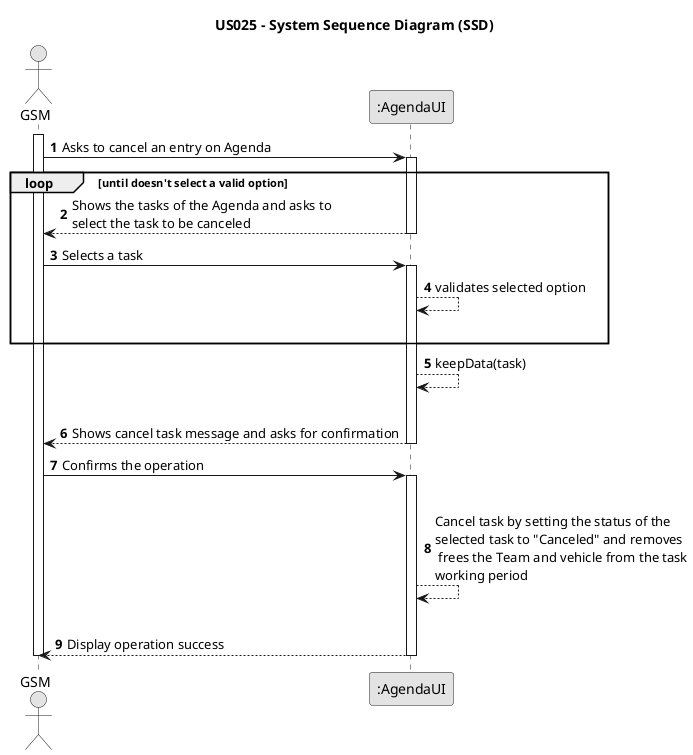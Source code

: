 @startuml
skinparam monochrome true
skinparam packageStyle rectangle
skinparam shadowing false

title US025 - System Sequence Diagram (SSD)

autonumber

actor "GSM" as GSM
participant ":AgendaUI" as UI


activate GSM

    GSM -> UI : Asks to cancel an entry on Agenda

    activate UI
        loop until doesn't select a valid option
        UI --> GSM : Shows the tasks of the Agenda and asks to\nselect the task to be canceled
    deactivate UI

    GSM -> UI : Selects a task
    activate UI
    UI --> UI : validates selected option
        |||
        end

        UI --> UI : keepData(task)
        |||

        UI --> GSM : Shows cancel task message and asks for confirmation
    deactivate UI

    GSM -> UI: Confirms the operation

    activate UI
        |||
        UI --> UI : Cancel task by setting the status of the\nselected task to "Canceled" and removes\n frees the Team and vehicle from the task\nworking period
        |||
        UI --> GSM : Display operation success


    deactivate UI






deactivate GSM


@enduml